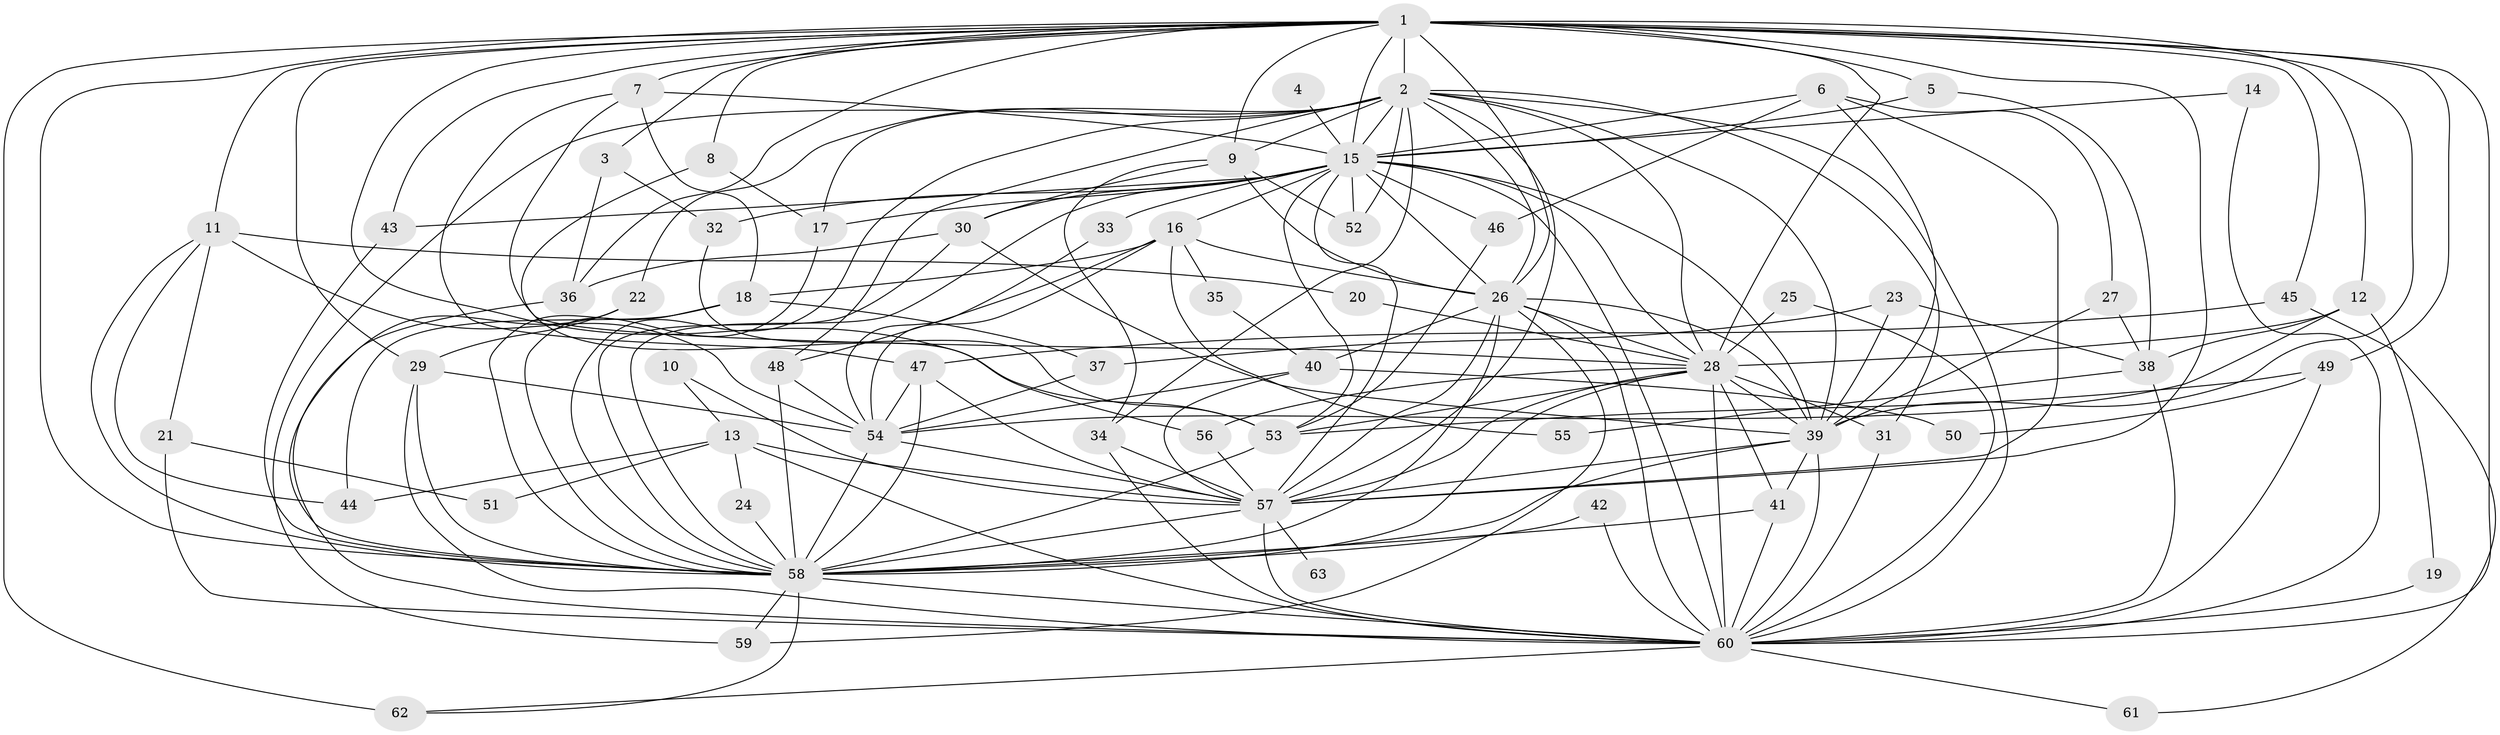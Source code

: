 // original degree distribution, {18: 0.007936507936507936, 16: 0.007936507936507936, 22: 0.015873015873015872, 30: 0.007936507936507936, 25: 0.007936507936507936, 17: 0.007936507936507936, 32: 0.007936507936507936, 20: 0.007936507936507936, 13: 0.007936507936507936, 6: 0.015873015873015872, 11: 0.007936507936507936, 4: 0.07936507936507936, 5: 0.05555555555555555, 2: 0.47619047619047616, 3: 0.2619047619047619, 8: 0.007936507936507936, 7: 0.015873015873015872}
// Generated by graph-tools (version 1.1) at 2025/36/03/04/25 23:36:21]
// undirected, 63 vertices, 180 edges
graph export_dot {
  node [color=gray90,style=filled];
  1;
  2;
  3;
  4;
  5;
  6;
  7;
  8;
  9;
  10;
  11;
  12;
  13;
  14;
  15;
  16;
  17;
  18;
  19;
  20;
  21;
  22;
  23;
  24;
  25;
  26;
  27;
  28;
  29;
  30;
  31;
  32;
  33;
  34;
  35;
  36;
  37;
  38;
  39;
  40;
  41;
  42;
  43;
  44;
  45;
  46;
  47;
  48;
  49;
  50;
  51;
  52;
  53;
  54;
  55;
  56;
  57;
  58;
  59;
  60;
  61;
  62;
  63;
  1 -- 2 [weight=3.0];
  1 -- 3 [weight=2.0];
  1 -- 5 [weight=1.0];
  1 -- 7 [weight=1.0];
  1 -- 8 [weight=1.0];
  1 -- 9 [weight=1.0];
  1 -- 11 [weight=1.0];
  1 -- 12 [weight=1.0];
  1 -- 15 [weight=3.0];
  1 -- 26 [weight=2.0];
  1 -- 28 [weight=3.0];
  1 -- 29 [weight=1.0];
  1 -- 36 [weight=1.0];
  1 -- 39 [weight=2.0];
  1 -- 43 [weight=1.0];
  1 -- 45 [weight=1.0];
  1 -- 49 [weight=1.0];
  1 -- 53 [weight=2.0];
  1 -- 57 [weight=2.0];
  1 -- 58 [weight=2.0];
  1 -- 60 [weight=3.0];
  1 -- 62 [weight=2.0];
  2 -- 9 [weight=1.0];
  2 -- 15 [weight=1.0];
  2 -- 17 [weight=1.0];
  2 -- 22 [weight=1.0];
  2 -- 26 [weight=1.0];
  2 -- 28 [weight=1.0];
  2 -- 31 [weight=1.0];
  2 -- 34 [weight=1.0];
  2 -- 39 [weight=1.0];
  2 -- 48 [weight=1.0];
  2 -- 52 [weight=1.0];
  2 -- 57 [weight=1.0];
  2 -- 58 [weight=1.0];
  2 -- 59 [weight=1.0];
  2 -- 60 [weight=1.0];
  3 -- 32 [weight=1.0];
  3 -- 36 [weight=1.0];
  4 -- 15 [weight=1.0];
  5 -- 15 [weight=1.0];
  5 -- 38 [weight=1.0];
  6 -- 15 [weight=1.0];
  6 -- 27 [weight=1.0];
  6 -- 39 [weight=1.0];
  6 -- 46 [weight=1.0];
  6 -- 57 [weight=1.0];
  7 -- 15 [weight=1.0];
  7 -- 18 [weight=1.0];
  7 -- 28 [weight=1.0];
  7 -- 47 [weight=1.0];
  8 -- 17 [weight=1.0];
  8 -- 56 [weight=1.0];
  9 -- 26 [weight=1.0];
  9 -- 30 [weight=1.0];
  9 -- 34 [weight=1.0];
  9 -- 52 [weight=1.0];
  10 -- 13 [weight=1.0];
  10 -- 57 [weight=1.0];
  11 -- 20 [weight=1.0];
  11 -- 21 [weight=1.0];
  11 -- 44 [weight=1.0];
  11 -- 54 [weight=1.0];
  11 -- 58 [weight=1.0];
  12 -- 19 [weight=1.0];
  12 -- 28 [weight=1.0];
  12 -- 38 [weight=1.0];
  12 -- 54 [weight=1.0];
  13 -- 24 [weight=1.0];
  13 -- 44 [weight=1.0];
  13 -- 51 [weight=2.0];
  13 -- 57 [weight=1.0];
  13 -- 60 [weight=2.0];
  14 -- 15 [weight=1.0];
  14 -- 60 [weight=1.0];
  15 -- 16 [weight=1.0];
  15 -- 17 [weight=1.0];
  15 -- 26 [weight=1.0];
  15 -- 28 [weight=1.0];
  15 -- 30 [weight=1.0];
  15 -- 32 [weight=1.0];
  15 -- 33 [weight=1.0];
  15 -- 39 [weight=1.0];
  15 -- 43 [weight=1.0];
  15 -- 46 [weight=1.0];
  15 -- 52 [weight=1.0];
  15 -- 53 [weight=1.0];
  15 -- 57 [weight=1.0];
  15 -- 58 [weight=1.0];
  15 -- 60 [weight=1.0];
  16 -- 18 [weight=1.0];
  16 -- 26 [weight=1.0];
  16 -- 35 [weight=1.0];
  16 -- 48 [weight=1.0];
  16 -- 54 [weight=1.0];
  16 -- 55 [weight=1.0];
  17 -- 58 [weight=1.0];
  18 -- 37 [weight=1.0];
  18 -- 44 [weight=1.0];
  18 -- 58 [weight=1.0];
  19 -- 60 [weight=1.0];
  20 -- 28 [weight=2.0];
  21 -- 51 [weight=1.0];
  21 -- 60 [weight=1.0];
  22 -- 29 [weight=1.0];
  22 -- 60 [weight=1.0];
  23 -- 37 [weight=1.0];
  23 -- 38 [weight=1.0];
  23 -- 39 [weight=1.0];
  24 -- 58 [weight=1.0];
  25 -- 28 [weight=1.0];
  25 -- 60 [weight=1.0];
  26 -- 28 [weight=1.0];
  26 -- 39 [weight=1.0];
  26 -- 40 [weight=1.0];
  26 -- 57 [weight=1.0];
  26 -- 58 [weight=2.0];
  26 -- 59 [weight=1.0];
  26 -- 60 [weight=1.0];
  27 -- 38 [weight=1.0];
  27 -- 39 [weight=1.0];
  28 -- 31 [weight=1.0];
  28 -- 39 [weight=1.0];
  28 -- 41 [weight=1.0];
  28 -- 53 [weight=1.0];
  28 -- 56 [weight=3.0];
  28 -- 57 [weight=1.0];
  28 -- 58 [weight=1.0];
  28 -- 60 [weight=1.0];
  29 -- 54 [weight=1.0];
  29 -- 58 [weight=2.0];
  29 -- 60 [weight=1.0];
  30 -- 36 [weight=1.0];
  30 -- 39 [weight=1.0];
  30 -- 58 [weight=1.0];
  31 -- 60 [weight=1.0];
  32 -- 53 [weight=1.0];
  33 -- 54 [weight=1.0];
  34 -- 57 [weight=1.0];
  34 -- 60 [weight=2.0];
  35 -- 40 [weight=1.0];
  36 -- 58 [weight=2.0];
  37 -- 54 [weight=1.0];
  38 -- 55 [weight=1.0];
  38 -- 60 [weight=1.0];
  39 -- 41 [weight=1.0];
  39 -- 57 [weight=1.0];
  39 -- 58 [weight=3.0];
  39 -- 60 [weight=1.0];
  40 -- 50 [weight=1.0];
  40 -- 54 [weight=1.0];
  40 -- 57 [weight=1.0];
  41 -- 58 [weight=1.0];
  41 -- 60 [weight=1.0];
  42 -- 58 [weight=2.0];
  42 -- 60 [weight=1.0];
  43 -- 58 [weight=1.0];
  45 -- 47 [weight=1.0];
  45 -- 61 [weight=1.0];
  46 -- 53 [weight=1.0];
  47 -- 54 [weight=1.0];
  47 -- 57 [weight=1.0];
  47 -- 58 [weight=1.0];
  48 -- 54 [weight=1.0];
  48 -- 58 [weight=1.0];
  49 -- 50 [weight=1.0];
  49 -- 53 [weight=1.0];
  49 -- 60 [weight=1.0];
  53 -- 58 [weight=1.0];
  54 -- 57 [weight=1.0];
  54 -- 58 [weight=1.0];
  56 -- 57 [weight=1.0];
  57 -- 58 [weight=2.0];
  57 -- 60 [weight=1.0];
  57 -- 63 [weight=1.0];
  58 -- 59 [weight=1.0];
  58 -- 60 [weight=1.0];
  58 -- 62 [weight=1.0];
  60 -- 61 [weight=1.0];
  60 -- 62 [weight=1.0];
}
